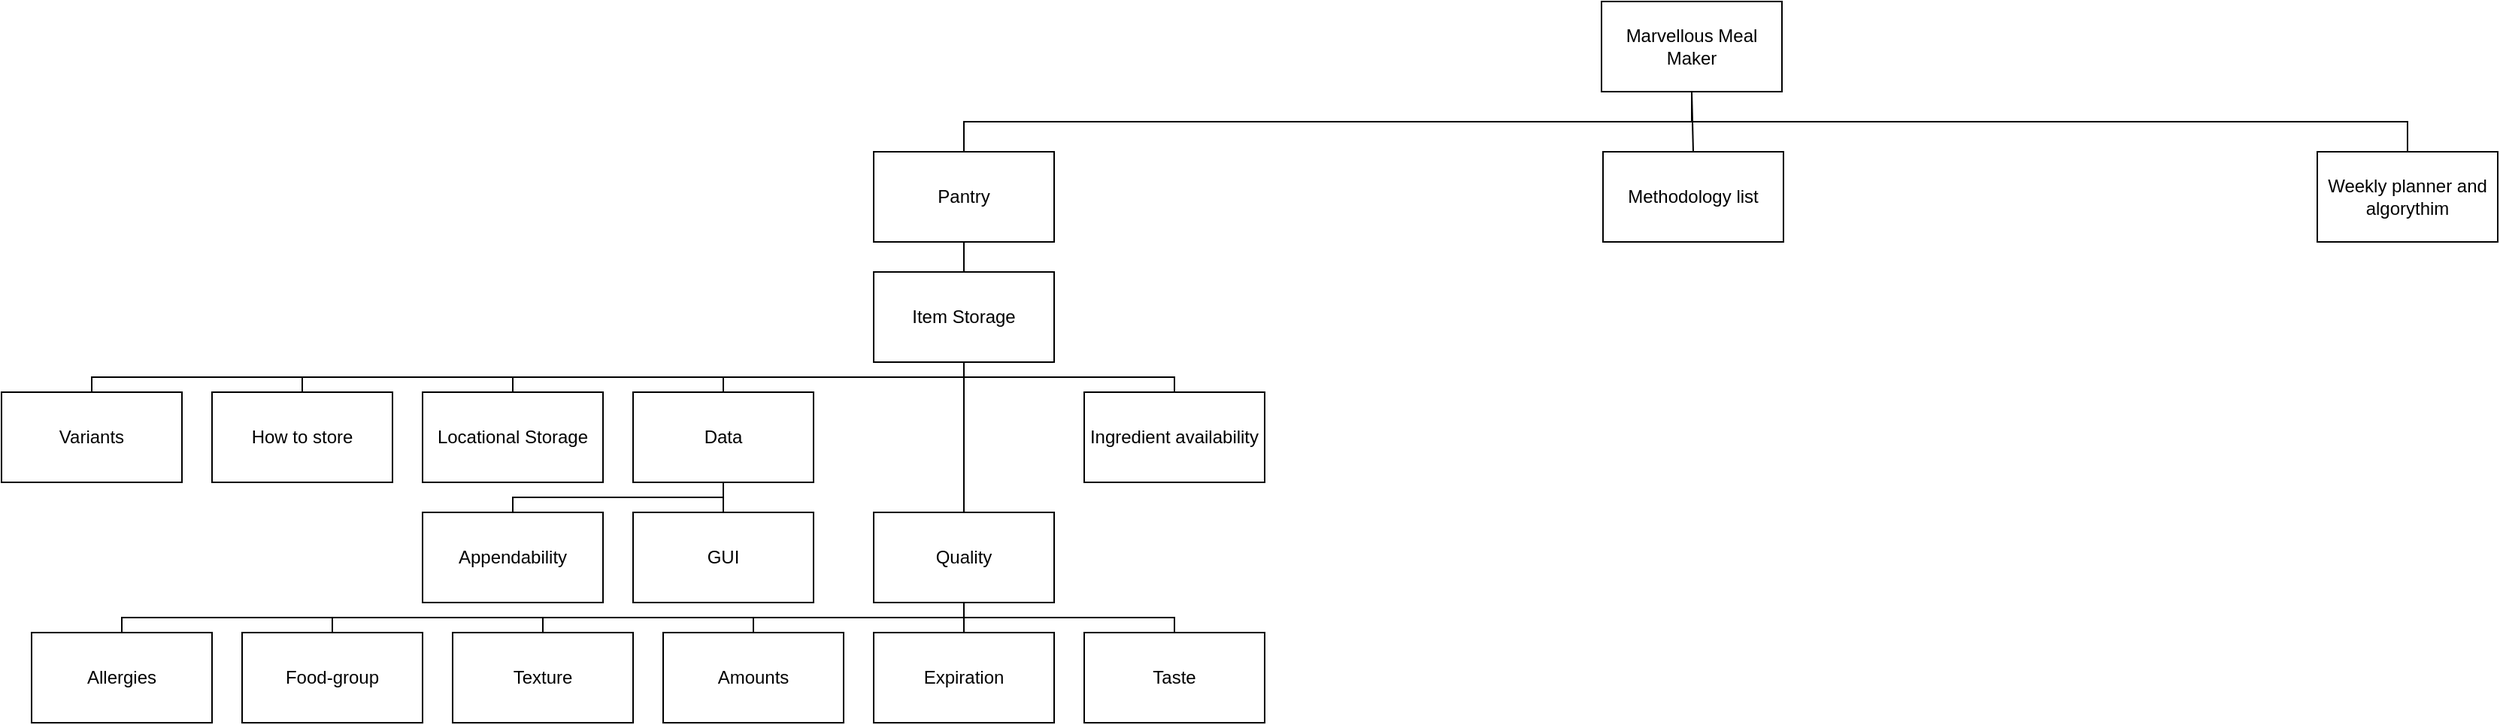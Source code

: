 <mxfile version="28.0.5">
  <diagram name="Page-1" id="bbByRQBIf_bvnOfAQZVN">
    <mxGraphModel dx="2211" dy="563" grid="1" gridSize="10" guides="1" tooltips="1" connect="1" arrows="1" fold="1" page="1" pageScale="1" pageWidth="1169" pageHeight="827" math="0" shadow="0">
      <root>
        <mxCell id="0" />
        <mxCell id="1" parent="0" />
        <mxCell id="UBQwVVcZb3aoYxnM6gNj-1" value="Marvellous Meal Maker" style="rounded=0;whiteSpace=wrap;html=1;" parent="1" vertex="1">
          <mxGeometry x="524" y="40" width="120" height="60" as="geometry" />
        </mxCell>
        <mxCell id="UBQwVVcZb3aoYxnM6gNj-2" value="Pantry" style="rounded=0;whiteSpace=wrap;html=1;" parent="1" vertex="1">
          <mxGeometry x="40" y="140" width="120" height="60" as="geometry" />
        </mxCell>
        <mxCell id="UBQwVVcZb3aoYxnM6gNj-3" value="Methodology list" style="rounded=0;whiteSpace=wrap;html=1;" parent="1" vertex="1">
          <mxGeometry x="525" y="140" width="120" height="60" as="geometry" />
        </mxCell>
        <mxCell id="UBQwVVcZb3aoYxnM6gNj-5" value="Weekly planner and algorythim" style="rounded=0;whiteSpace=wrap;html=1;" parent="1" vertex="1">
          <mxGeometry x="1000" y="140" width="120" height="60" as="geometry" />
        </mxCell>
        <mxCell id="WXlfHbIJeG5bgOEL0gKs-1" value="" style="endArrow=none;html=1;rounded=0;entryX=0.5;entryY=1;entryDx=0;entryDy=0;exitX=0.5;exitY=0;exitDx=0;exitDy=0;" parent="1" source="UBQwVVcZb3aoYxnM6gNj-2" target="UBQwVVcZb3aoYxnM6gNj-1" edge="1">
          <mxGeometry width="50" height="50" relative="1" as="geometry">
            <mxPoint x="530" y="320" as="sourcePoint" />
            <mxPoint x="580" y="270" as="targetPoint" />
            <Array as="points">
              <mxPoint x="100" y="120" />
              <mxPoint x="584" y="120" />
            </Array>
          </mxGeometry>
        </mxCell>
        <mxCell id="WXlfHbIJeG5bgOEL0gKs-2" value="" style="endArrow=none;html=1;rounded=0;entryX=0.5;entryY=1;entryDx=0;entryDy=0;exitX=0.5;exitY=0;exitDx=0;exitDy=0;" parent="1" source="UBQwVVcZb3aoYxnM6gNj-5" target="UBQwVVcZb3aoYxnM6gNj-1" edge="1">
          <mxGeometry width="50" height="50" relative="1" as="geometry">
            <mxPoint x="690" y="190" as="sourcePoint" />
            <mxPoint x="580" y="100" as="targetPoint" />
            <Array as="points">
              <mxPoint x="1060" y="120" />
              <mxPoint x="584" y="120" />
            </Array>
          </mxGeometry>
        </mxCell>
        <mxCell id="WXlfHbIJeG5bgOEL0gKs-3" value="" style="endArrow=none;html=1;rounded=0;entryX=0.5;entryY=1;entryDx=0;entryDy=0;exitX=0.5;exitY=0;exitDx=0;exitDy=0;" parent="1" source="UBQwVVcZb3aoYxnM6gNj-3" target="UBQwVVcZb3aoYxnM6gNj-1" edge="1">
          <mxGeometry width="50" height="50" relative="1" as="geometry">
            <mxPoint x="580" y="200" as="sourcePoint" />
            <mxPoint x="630" y="150" as="targetPoint" />
          </mxGeometry>
        </mxCell>
        <mxCell id="65CI7TIvEI4g_x13ISpl-1" value="Item Storage" style="rounded=0;whiteSpace=wrap;html=1;" parent="1" vertex="1">
          <mxGeometry x="40" y="220" width="120" height="60" as="geometry" />
        </mxCell>
        <mxCell id="ho58_KBiwD4WNTKcRnfz-1" value="" style="endArrow=none;html=1;rounded=0;entryX=0.5;entryY=1;entryDx=0;entryDy=0;exitX=0.5;exitY=0;exitDx=0;exitDy=0;" parent="1" source="65CI7TIvEI4g_x13ISpl-1" target="UBQwVVcZb3aoYxnM6gNj-2" edge="1">
          <mxGeometry width="50" height="50" relative="1" as="geometry">
            <mxPoint x="510" y="490" as="sourcePoint" />
            <mxPoint x="560" y="440" as="targetPoint" />
          </mxGeometry>
        </mxCell>
        <mxCell id="ho58_KBiwD4WNTKcRnfz-2" value="Appendability" style="rounded=0;whiteSpace=wrap;html=1;" parent="1" vertex="1">
          <mxGeometry x="-260" y="380" width="120" height="60" as="geometry" />
        </mxCell>
        <mxCell id="ho58_KBiwD4WNTKcRnfz-5" value="Amounts" style="rounded=0;whiteSpace=wrap;html=1;" parent="1" vertex="1">
          <mxGeometry x="-100" y="460" width="120" height="60" as="geometry" />
        </mxCell>
        <mxCell id="ho58_KBiwD4WNTKcRnfz-6" value="Expiration" style="rounded=0;whiteSpace=wrap;html=1;" parent="1" vertex="1">
          <mxGeometry x="40" y="460" width="120" height="60" as="geometry" />
        </mxCell>
        <mxCell id="ho58_KBiwD4WNTKcRnfz-7" value="Taste" style="rounded=0;whiteSpace=wrap;html=1;" parent="1" vertex="1">
          <mxGeometry x="180" y="460" width="120" height="60" as="geometry" />
        </mxCell>
        <mxCell id="ho58_KBiwD4WNTKcRnfz-8" value="Texture" style="rounded=0;whiteSpace=wrap;html=1;" parent="1" vertex="1">
          <mxGeometry x="-240" y="460" width="120" height="60" as="geometry" />
        </mxCell>
        <mxCell id="ho58_KBiwD4WNTKcRnfz-9" value="Food-group" style="rounded=0;whiteSpace=wrap;html=1;" parent="1" vertex="1">
          <mxGeometry x="-380" y="460" width="120" height="60" as="geometry" />
        </mxCell>
        <mxCell id="ho58_KBiwD4WNTKcRnfz-10" value="Data" style="rounded=0;whiteSpace=wrap;html=1;" parent="1" vertex="1">
          <mxGeometry x="-120" y="300" width="120" height="60" as="geometry" />
        </mxCell>
        <mxCell id="ho58_KBiwD4WNTKcRnfz-11" value="GUI" style="rounded=0;whiteSpace=wrap;html=1;" parent="1" vertex="1">
          <mxGeometry x="-120" y="380" width="120" height="60" as="geometry" />
        </mxCell>
        <mxCell id="ho58_KBiwD4WNTKcRnfz-12" value="Quality" style="rounded=0;whiteSpace=wrap;html=1;" parent="1" vertex="1">
          <mxGeometry x="40" y="380" width="120" height="60" as="geometry" />
        </mxCell>
        <mxCell id="ho58_KBiwD4WNTKcRnfz-14" value="Locational Storage" style="rounded=0;whiteSpace=wrap;html=1;" parent="1" vertex="1">
          <mxGeometry x="-260" y="300" width="120" height="60" as="geometry" />
        </mxCell>
        <mxCell id="ho58_KBiwD4WNTKcRnfz-15" value="" style="endArrow=none;html=1;rounded=0;entryX=0.5;entryY=1;entryDx=0;entryDy=0;exitX=0.5;exitY=0;exitDx=0;exitDy=0;" parent="1" source="ho58_KBiwD4WNTKcRnfz-10" target="65CI7TIvEI4g_x13ISpl-1" edge="1">
          <mxGeometry width="50" height="50" relative="1" as="geometry">
            <mxPoint x="-90" y="680" as="sourcePoint" />
            <mxPoint x="-40" y="630" as="targetPoint" />
            <Array as="points">
              <mxPoint x="-60" y="290" />
              <mxPoint x="100" y="290" />
            </Array>
          </mxGeometry>
        </mxCell>
        <mxCell id="ho58_KBiwD4WNTKcRnfz-19" value="" style="endArrow=none;html=1;rounded=0;entryX=0.5;entryY=1;entryDx=0;entryDy=0;exitX=0.5;exitY=0;exitDx=0;exitDy=0;" parent="1" source="ho58_KBiwD4WNTKcRnfz-14" target="65CI7TIvEI4g_x13ISpl-1" edge="1">
          <mxGeometry width="50" height="50" relative="1" as="geometry">
            <mxPoint x="-50" y="330" as="sourcePoint" />
            <mxPoint x="110" y="310" as="targetPoint" />
            <Array as="points">
              <mxPoint x="-200" y="290" />
              <mxPoint x="100" y="290" />
            </Array>
          </mxGeometry>
        </mxCell>
        <mxCell id="ho58_KBiwD4WNTKcRnfz-21" value="How to store" style="rounded=0;whiteSpace=wrap;html=1;" parent="1" vertex="1">
          <mxGeometry x="-400" y="300" width="120" height="60" as="geometry" />
        </mxCell>
        <mxCell id="ho58_KBiwD4WNTKcRnfz-22" value="" style="endArrow=none;html=1;rounded=0;entryX=0.5;entryY=1;entryDx=0;entryDy=0;exitX=0.5;exitY=0;exitDx=0;exitDy=0;" parent="1" source="ho58_KBiwD4WNTKcRnfz-21" target="65CI7TIvEI4g_x13ISpl-1" edge="1">
          <mxGeometry width="50" height="50" relative="1" as="geometry">
            <mxPoint x="-330" y="260" as="sourcePoint" />
            <mxPoint x="-30" y="240" as="targetPoint" />
            <Array as="points">
              <mxPoint x="-340" y="290" />
              <mxPoint x="100" y="290" />
            </Array>
          </mxGeometry>
        </mxCell>
        <mxCell id="ho58_KBiwD4WNTKcRnfz-24" value="Ingredient availability" style="rounded=0;whiteSpace=wrap;html=1;" parent="1" vertex="1">
          <mxGeometry x="180" y="300" width="120" height="60" as="geometry" />
        </mxCell>
        <mxCell id="ho58_KBiwD4WNTKcRnfz-25" value="Variants" style="rounded=0;whiteSpace=wrap;html=1;" parent="1" vertex="1">
          <mxGeometry x="-540" y="300" width="120" height="60" as="geometry" />
        </mxCell>
        <mxCell id="ho58_KBiwD4WNTKcRnfz-26" value="Allergies" style="rounded=0;whiteSpace=wrap;html=1;" parent="1" vertex="1">
          <mxGeometry x="-520" y="460" width="120" height="60" as="geometry" />
        </mxCell>
        <mxCell id="ho58_KBiwD4WNTKcRnfz-27" value="" style="endArrow=none;html=1;rounded=0;entryX=0.5;entryY=1;entryDx=0;entryDy=0;exitX=0.5;exitY=0;exitDx=0;exitDy=0;" parent="1" source="ho58_KBiwD4WNTKcRnfz-25" target="65CI7TIvEI4g_x13ISpl-1" edge="1">
          <mxGeometry width="50" height="50" relative="1" as="geometry">
            <mxPoint x="-380" y="250" as="sourcePoint" />
            <mxPoint x="-330" y="200" as="targetPoint" />
            <Array as="points">
              <mxPoint x="-480" y="290" />
              <mxPoint x="100" y="290" />
            </Array>
          </mxGeometry>
        </mxCell>
        <mxCell id="ho58_KBiwD4WNTKcRnfz-28" value="" style="endArrow=none;html=1;rounded=0;entryX=0.5;entryY=1;entryDx=0;entryDy=0;exitX=0.5;exitY=0;exitDx=0;exitDy=0;" parent="1" source="ho58_KBiwD4WNTKcRnfz-24" target="65CI7TIvEI4g_x13ISpl-1" edge="1">
          <mxGeometry width="50" height="50" relative="1" as="geometry">
            <mxPoint x="40" y="370" as="sourcePoint" />
            <mxPoint x="90" y="320" as="targetPoint" />
            <Array as="points">
              <mxPoint x="240" y="290" />
              <mxPoint x="100" y="290" />
            </Array>
          </mxGeometry>
        </mxCell>
        <mxCell id="ho58_KBiwD4WNTKcRnfz-29" value="" style="endArrow=none;html=1;rounded=0;entryX=0.5;entryY=1;entryDx=0;entryDy=0;" parent="1" source="ho58_KBiwD4WNTKcRnfz-12" target="65CI7TIvEI4g_x13ISpl-1" edge="1">
          <mxGeometry width="50" height="50" relative="1" as="geometry">
            <mxPoint x="50" y="350" as="sourcePoint" />
            <mxPoint x="100" y="300" as="targetPoint" />
          </mxGeometry>
        </mxCell>
        <mxCell id="ho58_KBiwD4WNTKcRnfz-30" value="" style="endArrow=none;html=1;rounded=0;entryX=0.5;entryY=1;entryDx=0;entryDy=0;exitX=0.5;exitY=0;exitDx=0;exitDy=0;" parent="1" source="ho58_KBiwD4WNTKcRnfz-11" target="ho58_KBiwD4WNTKcRnfz-10" edge="1">
          <mxGeometry width="50" height="50" relative="1" as="geometry">
            <mxPoint x="30" y="380" as="sourcePoint" />
            <mxPoint x="80" y="330" as="targetPoint" />
          </mxGeometry>
        </mxCell>
        <mxCell id="ho58_KBiwD4WNTKcRnfz-31" value="" style="endArrow=none;html=1;rounded=0;entryX=0.5;entryY=0;entryDx=0;entryDy=0;exitX=0.5;exitY=1;exitDx=0;exitDy=0;" parent="1" source="ho58_KBiwD4WNTKcRnfz-10" target="ho58_KBiwD4WNTKcRnfz-2" edge="1">
          <mxGeometry width="50" height="50" relative="1" as="geometry">
            <mxPoint x="20" y="380" as="sourcePoint" />
            <mxPoint x="70" y="330" as="targetPoint" />
            <Array as="points">
              <mxPoint x="-60" y="370" />
              <mxPoint x="-200" y="370" />
            </Array>
          </mxGeometry>
        </mxCell>
        <mxCell id="ho58_KBiwD4WNTKcRnfz-32" value="" style="endArrow=none;html=1;rounded=0;entryX=0.5;entryY=1;entryDx=0;entryDy=0;exitX=0.5;exitY=0;exitDx=0;exitDy=0;" parent="1" source="ho58_KBiwD4WNTKcRnfz-6" target="ho58_KBiwD4WNTKcRnfz-12" edge="1">
          <mxGeometry width="50" height="50" relative="1" as="geometry">
            <mxPoint x="-180" y="590" as="sourcePoint" />
            <mxPoint x="-130" y="540" as="targetPoint" />
          </mxGeometry>
        </mxCell>
        <mxCell id="ho58_KBiwD4WNTKcRnfz-33" value="" style="endArrow=none;html=1;rounded=0;entryX=0.5;entryY=1;entryDx=0;entryDy=0;exitX=0.5;exitY=0;exitDx=0;exitDy=0;" parent="1" source="ho58_KBiwD4WNTKcRnfz-7" target="ho58_KBiwD4WNTKcRnfz-12" edge="1">
          <mxGeometry width="50" height="50" relative="1" as="geometry">
            <mxPoint x="260" y="430" as="sourcePoint" />
            <mxPoint x="310" y="380" as="targetPoint" />
            <Array as="points">
              <mxPoint x="240" y="450" />
              <mxPoint x="100" y="450" />
            </Array>
          </mxGeometry>
        </mxCell>
        <mxCell id="ho58_KBiwD4WNTKcRnfz-38" value="" style="endArrow=none;html=1;rounded=0;entryX=0.5;entryY=0;entryDx=0;entryDy=0;exitX=0.5;exitY=1;exitDx=0;exitDy=0;" parent="1" source="ho58_KBiwD4WNTKcRnfz-12" target="ho58_KBiwD4WNTKcRnfz-5" edge="1">
          <mxGeometry width="50" height="50" relative="1" as="geometry">
            <mxPoint x="170" y="460" as="sourcePoint" />
            <mxPoint x="30" y="440" as="targetPoint" />
            <Array as="points">
              <mxPoint x="100" y="450" />
              <mxPoint x="-40" y="450" />
            </Array>
          </mxGeometry>
        </mxCell>
        <mxCell id="ho58_KBiwD4WNTKcRnfz-39" value="" style="endArrow=none;html=1;rounded=0;entryX=0.5;entryY=0;entryDx=0;entryDy=0;exitX=0.5;exitY=1;exitDx=0;exitDy=0;" parent="1" source="ho58_KBiwD4WNTKcRnfz-12" edge="1">
          <mxGeometry width="50" height="50" relative="1" as="geometry">
            <mxPoint x="-40" y="440" as="sourcePoint" />
            <mxPoint x="-180" y="460" as="targetPoint" />
            <Array as="points">
              <mxPoint x="100" y="450" />
              <mxPoint x="-180" y="450" />
            </Array>
          </mxGeometry>
        </mxCell>
        <mxCell id="ho58_KBiwD4WNTKcRnfz-40" value="" style="endArrow=none;html=1;rounded=0;exitX=0.5;exitY=1;exitDx=0;exitDy=0;" parent="1" source="ho58_KBiwD4WNTKcRnfz-12" target="ho58_KBiwD4WNTKcRnfz-9" edge="1">
          <mxGeometry width="50" height="50" relative="1" as="geometry">
            <mxPoint x="-40" y="440" as="sourcePoint" />
            <mxPoint x="-320" y="460" as="targetPoint" />
            <Array as="points">
              <mxPoint x="100" y="450" />
              <mxPoint x="-320" y="450" />
            </Array>
          </mxGeometry>
        </mxCell>
        <mxCell id="ho58_KBiwD4WNTKcRnfz-41" value="" style="endArrow=none;html=1;rounded=0;exitX=0.5;exitY=1;exitDx=0;exitDy=0;entryX=0.5;entryY=0;entryDx=0;entryDy=0;" parent="1" source="ho58_KBiwD4WNTKcRnfz-12" target="ho58_KBiwD4WNTKcRnfz-26" edge="1">
          <mxGeometry width="50" height="50" relative="1" as="geometry">
            <mxPoint y="414" as="sourcePoint" />
            <mxPoint x="-420" y="434" as="targetPoint" />
            <Array as="points">
              <mxPoint x="100" y="450" />
              <mxPoint x="-460" y="450" />
            </Array>
          </mxGeometry>
        </mxCell>
      </root>
    </mxGraphModel>
  </diagram>
</mxfile>
